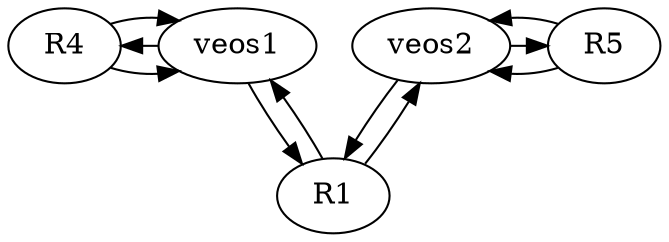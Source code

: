 digraph My_Network {
{rank=same R4 veos1 veos2 R5}
{rank=same R1}

	R5 -> veos2
	R4 -> veos1
	veos2 -> R5
	R5 -> veos2
	veos1 -> R1
	veos1 -> R4
	R4 -> veos1
	R1 -> veos1
	veos2 -> R1
	R1 -> veos2
}

